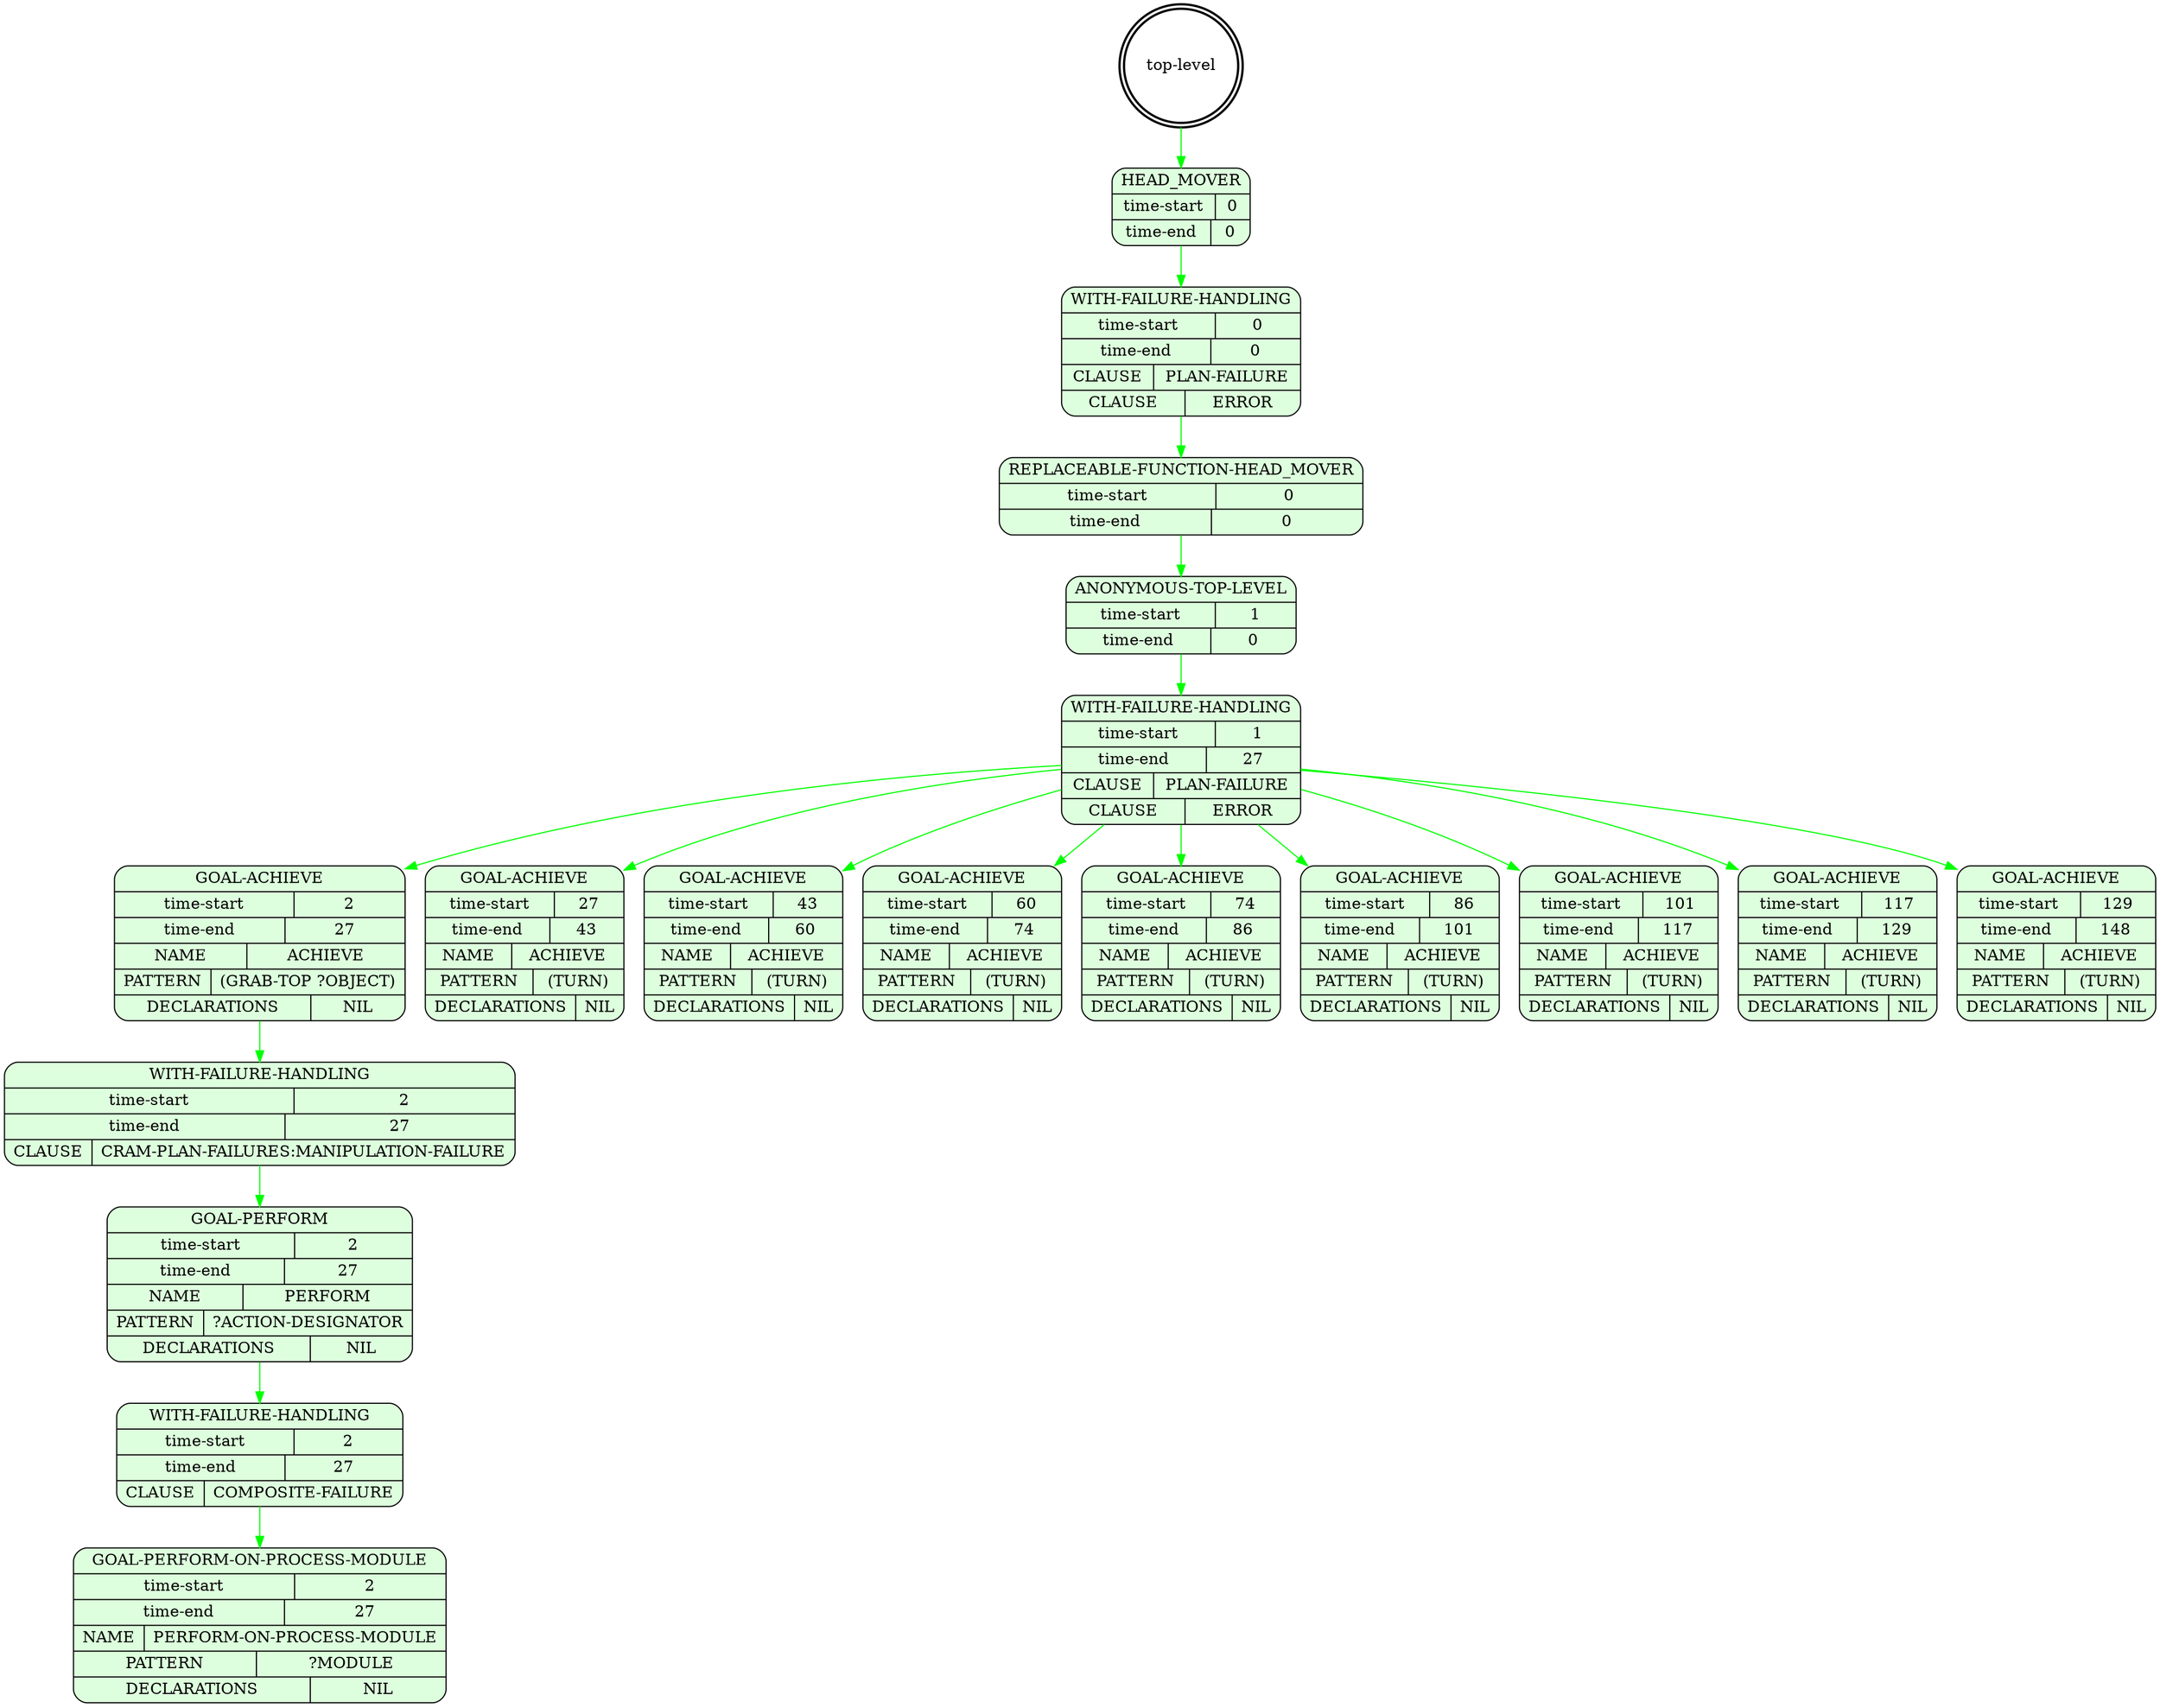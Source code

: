 digraph plangraph_3uRnzwlX0zisHitl {
  node_RctMnCY01xUMZwXS [shape=doublecircle, style=bold, label="top-level"];

  node_Mu2lp91V1NI0NKhn [shape=Mrecord, style=filled, fillcolor="#ddffdd", label="{HEAD_MOVER|{time-start | 0}|{time-end | 0}}"];
  edge [color="green", label=""];
  node_RctMnCY01xUMZwXS -> node_Mu2lp91V1NI0NKhn;

  node_4JbvkwehCaazukZg [shape=Mrecord, style=filled, fillcolor="#ddffdd", label="{WITH-FAILURE-HANDLING|{time-start | 0}|{time-end | 0}|{CLAUSE | PLAN-FAILURE}|{CLAUSE | ERROR}}"];
  edge [color="green", label=""];
  node_Mu2lp91V1NI0NKhn -> node_4JbvkwehCaazukZg;

  node_BYFtk6PflP1BTnrt [shape=Mrecord, style=filled, fillcolor="#ddffdd", label="{REPLACEABLE-FUNCTION-HEAD_MOVER|{time-start | 0}|{time-end | 0}}"];
  edge [color="green", label=""];
  node_4JbvkwehCaazukZg -> node_BYFtk6PflP1BTnrt;

  node_P3GdYpSO9KcQUT6q [shape=Mrecord, style=filled, fillcolor="#ddffdd", label="{ANONYMOUS-TOP-LEVEL|{time-start | 1}|{time-end | 0}}"];
  edge [color="green", label=""];
  node_BYFtk6PflP1BTnrt -> node_P3GdYpSO9KcQUT6q;

  node_Yv70ugJNk0O4Ptfb [shape=Mrecord, style=filled, fillcolor="#ddffdd", label="{WITH-FAILURE-HANDLING|{time-start | 1}|{time-end | 27}|{CLAUSE | PLAN-FAILURE}|{CLAUSE | ERROR}}"];
  edge [color="green", label=""];
  node_P3GdYpSO9KcQUT6q -> node_Yv70ugJNk0O4Ptfb;

  node_ZEDQ5MkZC9NGLNoX [shape=Mrecord, style=filled, fillcolor="#ddffdd", label="{GOAL-ACHIEVE|{time-start | 2}|{time-end | 27}|{NAME | ACHIEVE}|{PATTERN | (GRAB-TOP ?OBJECT)}|{DECLARATIONS | NIL}}"];
  edge [color="green", label=""];
  node_Yv70ugJNk0O4Ptfb -> node_ZEDQ5MkZC9NGLNoX;

  node_YXpKAVdFwQk7jxQC [shape=Mrecord, style=filled, fillcolor="#ddffdd", label="{WITH-FAILURE-HANDLING|{time-start | 2}|{time-end | 27}|{CLAUSE | CRAM-PLAN-FAILURES:MANIPULATION-FAILURE}}"];
  edge [color="green", label=""];
  node_ZEDQ5MkZC9NGLNoX -> node_YXpKAVdFwQk7jxQC;

  node_nBErAycdlhU36Zum [shape=Mrecord, style=filled, fillcolor="#ddffdd", label="{GOAL-PERFORM|{time-start | 2}|{time-end | 27}|{NAME | PERFORM}|{PATTERN | ?ACTION-DESIGNATOR}|{DECLARATIONS | NIL}}"];
  edge [color="green", label=""];
  node_YXpKAVdFwQk7jxQC -> node_nBErAycdlhU36Zum;

  node_NnesBMFJS6Wt9WfZ [shape=Mrecord, style=filled, fillcolor="#ddffdd", label="{WITH-FAILURE-HANDLING|{time-start | 2}|{time-end | 27}|{CLAUSE | COMPOSITE-FAILURE}}"];
  edge [color="green", label=""];
  node_nBErAycdlhU36Zum -> node_NnesBMFJS6Wt9WfZ;

  node_p2fjCzhyVE9N41xi [shape=Mrecord, style=filled, fillcolor="#ddffdd", label="{GOAL-PERFORM-ON-PROCESS-MODULE|{time-start | 2}|{time-end | 27}|{NAME | PERFORM-ON-PROCESS-MODULE}|{PATTERN | ?MODULE}|{DECLARATIONS | NIL}}"];
  edge [color="green", label=""];
  node_NnesBMFJS6Wt9WfZ -> node_p2fjCzhyVE9N41xi;

  node_WBZEmbP3yl9pfR68 [shape=Mrecord, style=filled, fillcolor="#ddffdd", label="{GOAL-ACHIEVE|{time-start | 27}|{time-end | 43}|{NAME | ACHIEVE}|{PATTERN | (TURN)}|{DECLARATIONS | NIL}}"];
  edge [color="green", label=""];
  node_Yv70ugJNk0O4Ptfb -> node_WBZEmbP3yl9pfR68;

  node_zKL32TjUah8hYuej [shape=Mrecord, style=filled, fillcolor="#ddffdd", label="{GOAL-ACHIEVE|{time-start | 43}|{time-end | 60}|{NAME | ACHIEVE}|{PATTERN | (TURN)}|{DECLARATIONS | NIL}}"];
  edge [color="green", label=""];
  node_Yv70ugJNk0O4Ptfb -> node_zKL32TjUah8hYuej;

  node_x1XxXM3RhLCBD8fR [shape=Mrecord, style=filled, fillcolor="#ddffdd", label="{GOAL-ACHIEVE|{time-start | 60}|{time-end | 74}|{NAME | ACHIEVE}|{PATTERN | (TURN)}|{DECLARATIONS | NIL}}"];
  edge [color="green", label=""];
  node_Yv70ugJNk0O4Ptfb -> node_x1XxXM3RhLCBD8fR;

  node_ZL1tPIRoMuLXOtdr [shape=Mrecord, style=filled, fillcolor="#ddffdd", label="{GOAL-ACHIEVE|{time-start | 74}|{time-end | 86}|{NAME | ACHIEVE}|{PATTERN | (TURN)}|{DECLARATIONS | NIL}}"];
  edge [color="green", label=""];
  node_Yv70ugJNk0O4Ptfb -> node_ZL1tPIRoMuLXOtdr;

  node_SZA4rYyrhkcEejMK [shape=Mrecord, style=filled, fillcolor="#ddffdd", label="{GOAL-ACHIEVE|{time-start | 86}|{time-end | 101}|{NAME | ACHIEVE}|{PATTERN | (TURN)}|{DECLARATIONS | NIL}}"];
  edge [color="green", label=""];
  node_Yv70ugJNk0O4Ptfb -> node_SZA4rYyrhkcEejMK;

  node_526xxt65rHNDf800 [shape=Mrecord, style=filled, fillcolor="#ddffdd", label="{GOAL-ACHIEVE|{time-start | 101}|{time-end | 117}|{NAME | ACHIEVE}|{PATTERN | (TURN)}|{DECLARATIONS | NIL}}"];
  edge [color="green", label=""];
  node_Yv70ugJNk0O4Ptfb -> node_526xxt65rHNDf800;

  node_5i8OTTr8RNpFGL9V [shape=Mrecord, style=filled, fillcolor="#ddffdd", label="{GOAL-ACHIEVE|{time-start | 117}|{time-end | 129}|{NAME | ACHIEVE}|{PATTERN | (TURN)}|{DECLARATIONS | NIL}}"];
  edge [color="green", label=""];
  node_Yv70ugJNk0O4Ptfb -> node_5i8OTTr8RNpFGL9V;

  node_V2NsXAiKKnU4L8UN [shape=Mrecord, style=filled, fillcolor="#ddffdd", label="{GOAL-ACHIEVE|{time-start | 129}|{time-end | 148}|{NAME | ACHIEVE}|{PATTERN | (TURN)}|{DECLARATIONS | NIL}}"];
  edge [color="green", label=""];
  node_Yv70ugJNk0O4Ptfb -> node_V2NsXAiKKnU4L8UN;
}
